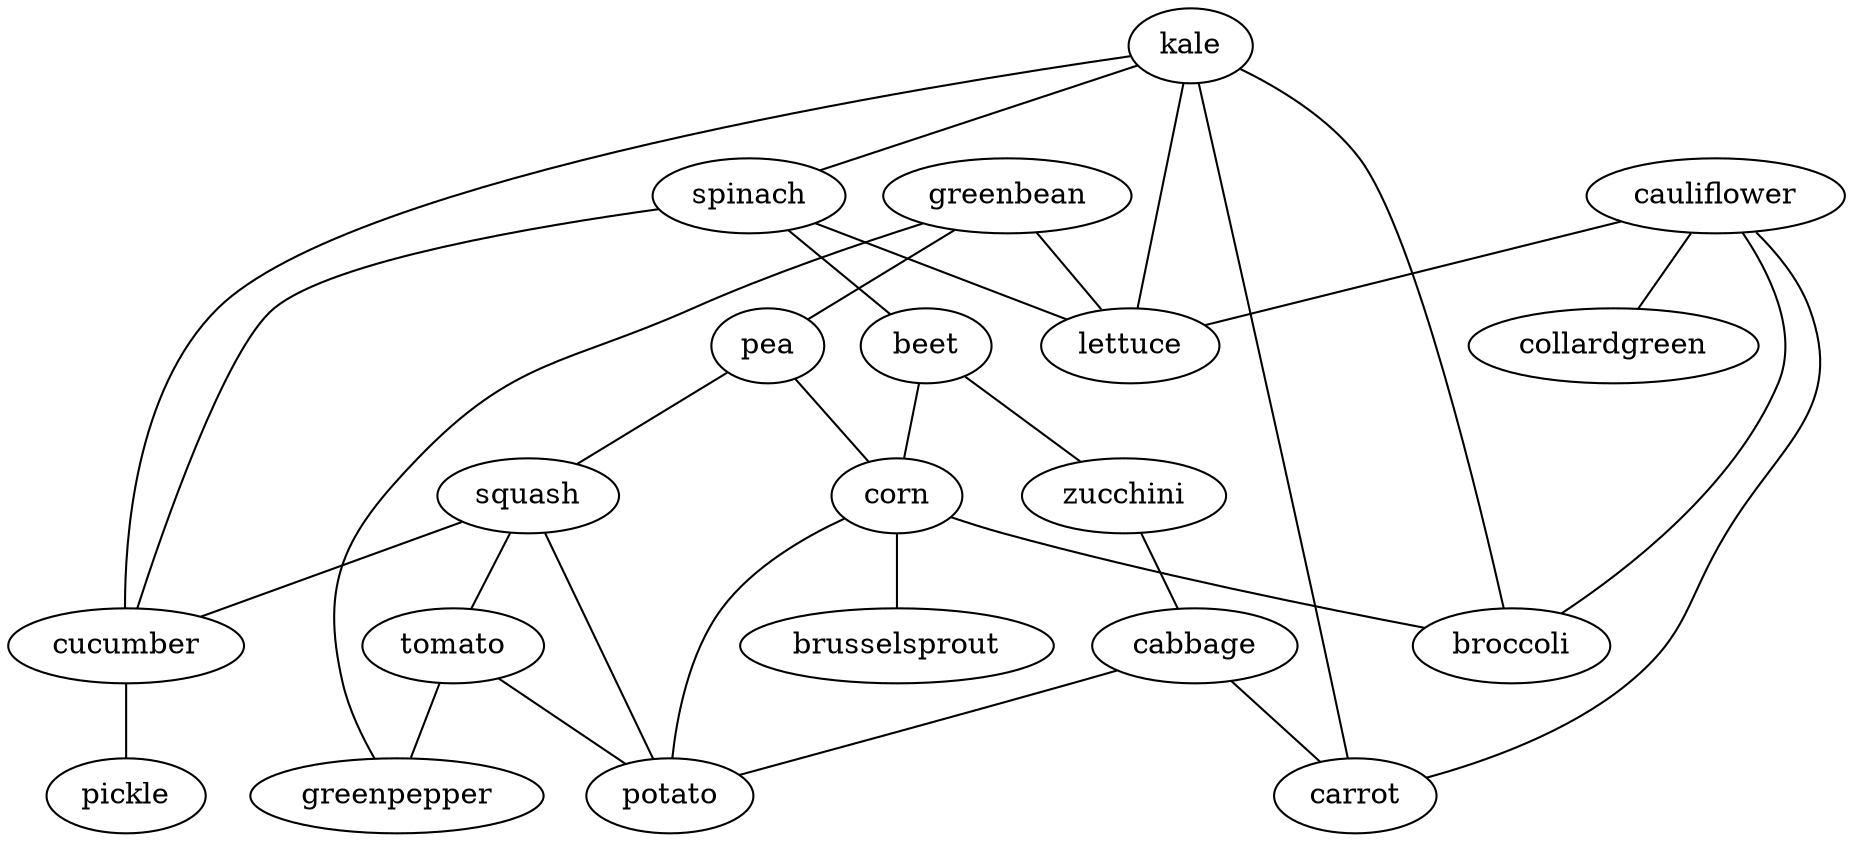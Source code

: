 strict graph G {
kale;
spinach;
greenbean;
beet;
pea;
zucchini;
cauliflower;
corn;
squash;
collardgreen;
cucumber;
cabbage;
broccoli;
tomato;
brusselsprout;
lettuce;
potato;
carrot;
greenpepper;
pickle;
kale -- spinach  [weight=1];
kale -- lettuce  [weight=1];
kale -- carrot  [weight=1];
kale -- cucumber  [weight=1];
kale -- broccoli  [weight=1];
spinach -- lettuce  [weight=1];
spinach -- cucumber  [weight=1];
spinach -- beet  [weight=1];
greenbean -- greenpepper  [weight=1];
greenbean -- pea  [weight=1];
greenbean -- lettuce  [weight=1];
beet -- corn  [weight=1];
beet -- zucchini  [weight=1];
pea -- corn  [weight=1];
pea -- squash  [weight=1];
zucchini -- cabbage  [weight=1];
cauliflower -- collardgreen  [weight=1];
cauliflower -- lettuce  [weight=1];
cauliflower -- carrot  [weight=1];
cauliflower -- broccoli  [weight=1];
corn -- brusselsprout  [weight=1];
corn -- potato  [weight=1];
corn -- broccoli  [weight=1];
squash -- tomato  [weight=1];
squash -- potato  [weight=1];
squash -- cucumber  [weight=1];
cucumber -- pickle  [weight=1];
cabbage -- carrot  [weight=1];
cabbage -- potato  [weight=1];
tomato -- greenpepper  [weight=1];
tomato -- potato  [weight=1];
}
